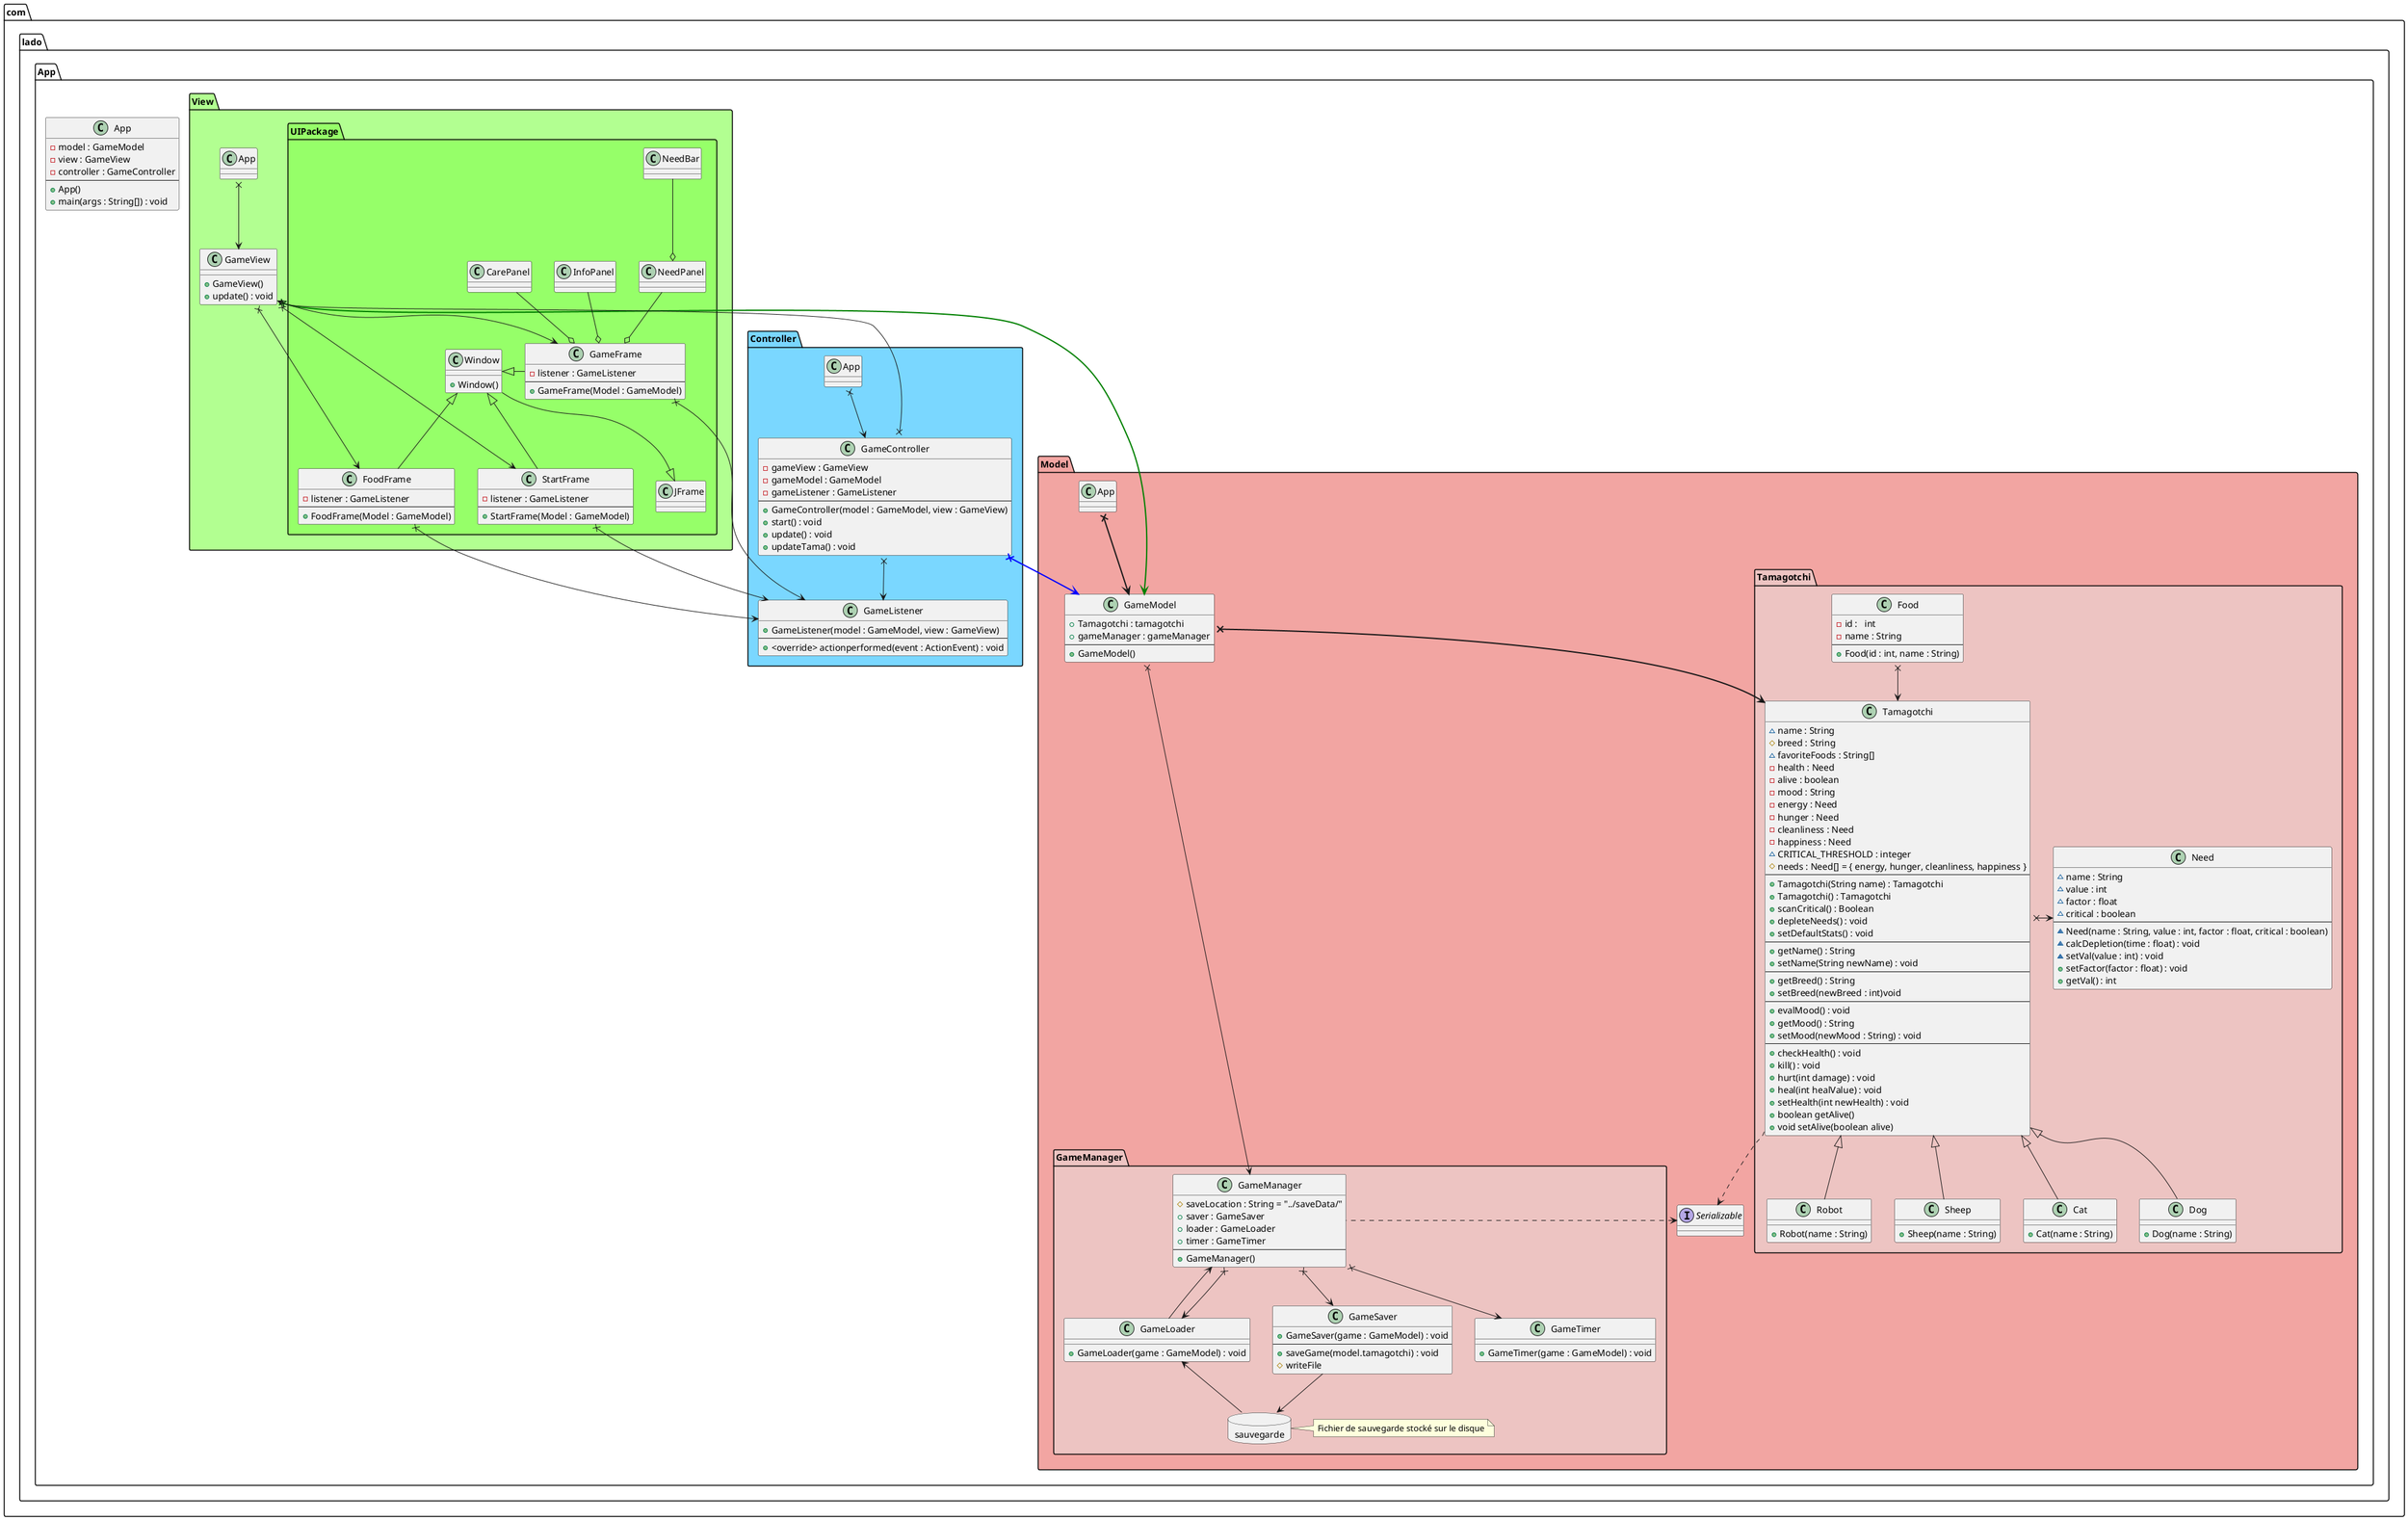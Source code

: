 @startuml Classes
package "com.lado.App" #white
{
    Class App
    {
        -model : GameModel
        -view : GameView
        -controller : GameController
        --
        +App()
        +main(args : String[]) : void
    }
    package "Model" #f2a5a2
    {
        App x-[thickness=2]-> GameModel
        class GameModel
        {
            + Tamagotchi : tamagotchi
            + gameManager : gameManager
            --
            + GameModel()
        }
        interface Serializable
        package "Tamagotchi" #edc4c2{
            class Cat extends Tamagotchi
            {
                +Cat(name : String)
            }
            class Dog extends Tamagotchi
            {
                +Dog(name : String)
            }
            class Robot extends Tamagotchi
            {
                +Robot(name : String)
            }
            class Sheep extends Tamagotchi
            {
                +Sheep(name : String)
            }
            class Food{
                -id :   int
                -name : String  
                --
                +Food(id : int, name : String)
            }
            Food x--> Tamagotchi
            Tamagotchi x-right-> Need 
            class Need
            {
                ~ name : String
                ~ value : int
                ~ factor : float
                ~ critical : boolean
                --
                ~ Need(name : String, value : int, factor : float, critical : boolean)
                ~ calcDepletion(time : float) : void
                ~ setVal(value : int) : void
                + setFactor(factor : float) : void
                + getVal() : int
            }
            class Tamagotchi
            {
                ~ name : String
                # breed : String
                ~ favoriteFoods : String[]
                - health : Need
                - alive : boolean
                - mood : String
                - energy : Need
                - hunger : Need
                - cleanliness : Need
                - happiness : Need
                ~ CRITICAL_THRESHOLD : integer
                # needs : Need[] = { energy, hunger, cleanliness, happiness }
                ---
                + Tamagotchi(String name) : Tamagotchi
                + Tamagotchi() : Tamagotchi
                + scanCritical() : Boolean 
                + depleteNeeds() : void 
                + setDefaultStats() : void 
                ----
                + getName() : String
                + setName(String newName) : void
                ---
                + getBreed() : String
                + setBreed(newBreed : int)void
                ---
                + evalMood() : void
                + getMood() : String
                + setMood(newMood : String) : void
                ---
                + checkHealth() : void
                + kill() : void
                + hurt(int damage) : void
                + heal(int healValue) : void
                + setHealth(int newHealth) : void
                + boolean getAlive()
                + void setAlive(boolean alive)
            }
                        Tamagotchi ..> Serializable
            GameModel x-[thickness=2]-> Tamagotchi
        }
        package "GameManager" #edc4c2
        {
            class GameManager
            {
                # saveLocation : String = "../saveData/"
                + saver : GameSaver
                + loader : GameLoader
                + timer : GameTimer
                --
                + GameManager()
            }
                        GameManager .left.> Serializable
            class GameSaver
            {
                +GameSaver(game : GameModel) : void
                --
                + saveGame(model.tamagotchi) : void
                # writeFile                
            }
            class GameLoader
            {
                +GameLoader(game : GameModel) : void
            }
            package "sauvegarde" <<Database>>  {
            }
            note right of sauvegarde : Fichier de sauvegarde stocké sur le disque
            GameSaver -down-> sauvegarde
            sauvegarde -up-> GameLoader
            GameLoader -up-> GameManager
    class GameTimer
            {
                +GameTimer(game : GameModel) : void
            }
            GameManager x-->GameSaver
            GameManager x-->GameLoader
            GameModel x--> GameManager
            GameManager x--> GameTimer
        }
    }
        package "Controller" #7ad7ff  {
            App x--> GameController
        class GameController
        {
            -gameView : GameView
            -gameModel : GameModel
            -gameListener : GameListener
            --
            +GameController(model : GameModel, view : GameView)
            +start() : void
            +update() : void
            +updateTama() : void
        }
        class GameListener
        {
            +GameListener(model : GameModel, view : GameView)
            --
            + <override> actionperformed(event : ActionEvent) : void
        }
        GameController x--> GameListener
        GameController x-[#blue,thickness=2]-> GameModel
    }
    package "View" #b2ff91 {
        class GameView
        {
            +GameView()
            +update() : void
        }
        App x--> GameView
        GameView x-[#green,thickness=2]-> GameModel
        GameController x--> GameView
        package "UIPackage" #96ff69{
            class GameFrame
            {
                - listener : GameListener
                --
                + GameFrame(Model : GameModel)
            }
             class StartFrame
            {
                - listener : GameListener
                --
                + StartFrame(Model : GameModel)
            }
            class FoodFrame
            {
                - listener : GameListener
                --
                + FoodFrame(Model : GameModel)
            }
   GameView x--> GameFrame
        GameView x--> FoodFrame
        GameView x--> StartFrame
            GameFrame x--> GameListener
            StartFrame x--> GameListener
            FoodFrame x--> GameListener
            Window <|-left- GameFrame
            Window <|-- StartFrame
            Window <|-- FoodFrame
            class CarePanel
            class NeedBar
            class NeedPanel
            class InfoPanel
            CarePanel  --o GameFrame
            NeedBar  --o NeedPanel
            NeedPanel  --o GameFrame
            InfoPanel  --o GameFrame
            class Window
            {
                + Window()
            }
            Window --|> JFrame
    }
}
'/
@enduml Classes
